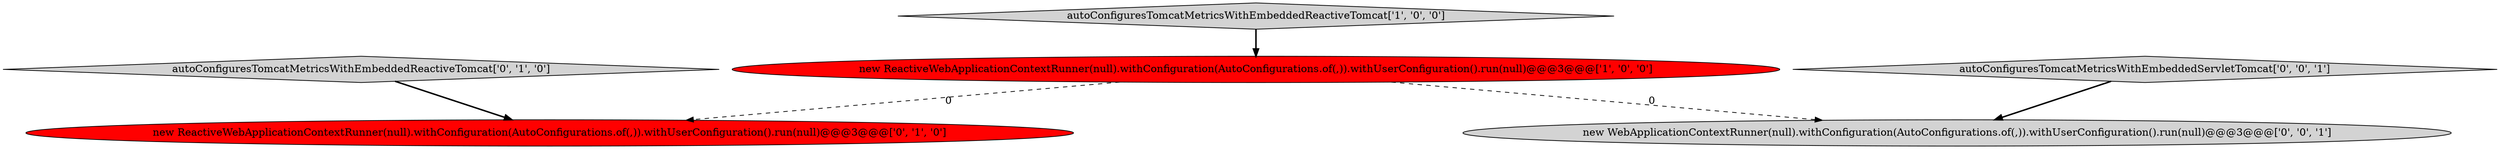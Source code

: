 digraph {
4 [style = filled, label = "new WebApplicationContextRunner(null).withConfiguration(AutoConfigurations.of(,)).withUserConfiguration().run(null)@@@3@@@['0', '0', '1']", fillcolor = lightgray, shape = ellipse image = "AAA0AAABBB3BBB"];
1 [style = filled, label = "autoConfiguresTomcatMetricsWithEmbeddedReactiveTomcat['1', '0', '0']", fillcolor = lightgray, shape = diamond image = "AAA0AAABBB1BBB"];
0 [style = filled, label = "new ReactiveWebApplicationContextRunner(null).withConfiguration(AutoConfigurations.of(,)).withUserConfiguration().run(null)@@@3@@@['1', '0', '0']", fillcolor = red, shape = ellipse image = "AAA1AAABBB1BBB"];
2 [style = filled, label = "new ReactiveWebApplicationContextRunner(null).withConfiguration(AutoConfigurations.of(,)).withUserConfiguration().run(null)@@@3@@@['0', '1', '0']", fillcolor = red, shape = ellipse image = "AAA1AAABBB2BBB"];
5 [style = filled, label = "autoConfiguresTomcatMetricsWithEmbeddedServletTomcat['0', '0', '1']", fillcolor = lightgray, shape = diamond image = "AAA0AAABBB3BBB"];
3 [style = filled, label = "autoConfiguresTomcatMetricsWithEmbeddedReactiveTomcat['0', '1', '0']", fillcolor = lightgray, shape = diamond image = "AAA0AAABBB2BBB"];
0->2 [style = dashed, label="0"];
0->4 [style = dashed, label="0"];
1->0 [style = bold, label=""];
3->2 [style = bold, label=""];
5->4 [style = bold, label=""];
}
